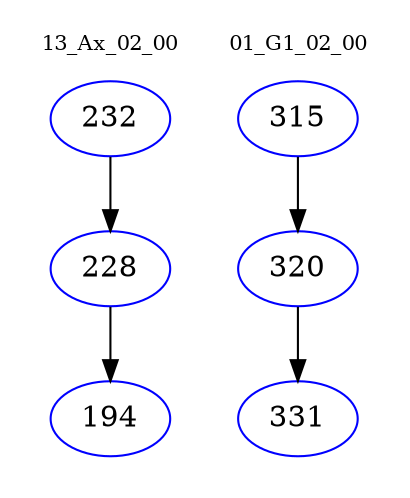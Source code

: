 digraph{
subgraph cluster_0 {
color = white
label = "13_Ax_02_00";
fontsize=10;
T0_232 [label="232", color="blue"]
T0_232 -> T0_228 [color="black"]
T0_228 [label="228", color="blue"]
T0_228 -> T0_194 [color="black"]
T0_194 [label="194", color="blue"]
}
subgraph cluster_1 {
color = white
label = "01_G1_02_00";
fontsize=10;
T1_315 [label="315", color="blue"]
T1_315 -> T1_320 [color="black"]
T1_320 [label="320", color="blue"]
T1_320 -> T1_331 [color="black"]
T1_331 [label="331", color="blue"]
}
}
